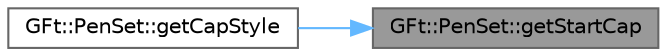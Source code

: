 digraph "GFt::PenSet::getStartCap"
{
 // LATEX_PDF_SIZE
  bgcolor="transparent";
  edge [fontname=Helvetica,fontsize=10,labelfontname=Helvetica,labelfontsize=10];
  node [fontname=Helvetica,fontsize=10,shape=box,height=0.2,width=0.4];
  rankdir="RL";
  Node1 [id="Node000001",label="GFt::PenSet::getStartCap",height=0.2,width=0.4,color="gray40", fillcolor="grey60", style="filled", fontcolor="black",tooltip="获取起始线帽样式"];
  Node1 -> Node2 [id="edge1_Node000001_Node000002",dir="back",color="steelblue1",style="solid",tooltip=" "];
  Node2 [id="Node000002",label="GFt::PenSet::getCapStyle",height=0.2,width=0.4,color="grey40", fillcolor="white", style="filled",URL="$class_g_ft_1_1_pen_set.html#af04374a08ec6358032a37067d078877b",tooltip="获取线帽样式"];
}
